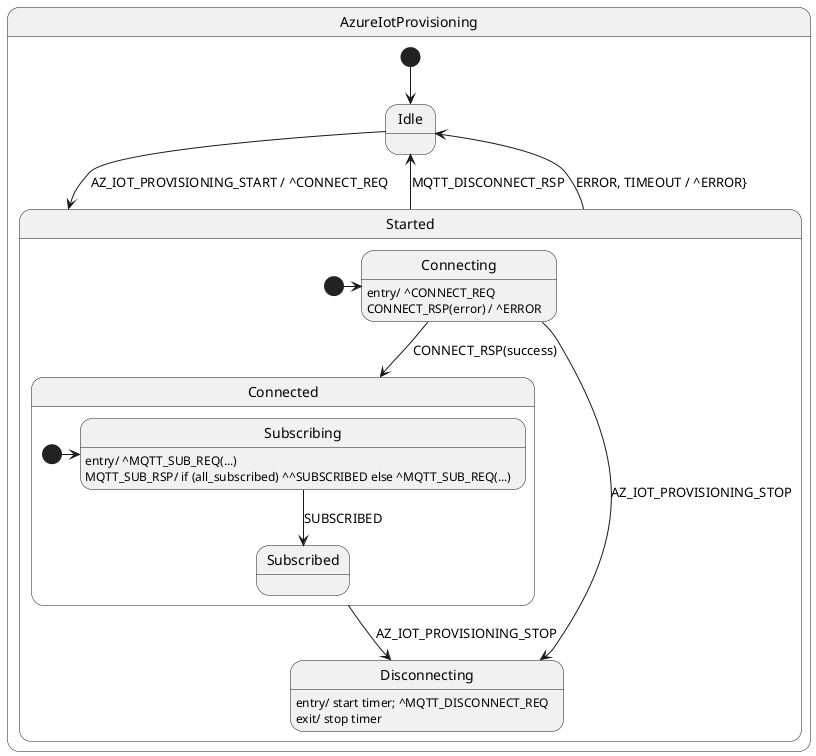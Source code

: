 @startuml

state AzureIotProvisioning {
state Idle
    state Started {
        state Connecting
        Connecting : entry/ ^CONNECT_REQ
        Connecting : CONNECT_RSP(error) / ^ERROR

        state Connected {
            state Subscribing
            Subscribing : entry/ ^MQTT_SUB_REQ(...)
            Subscribing : MQTT_SUB_RSP/ if (all_subscribed) ^^SUBSCRIBED else ^MQTT_SUB_REQ(...)
            state Subscribed {

            }

            [*] -> Subscribing
            Subscribing --> Subscribed : SUBSCRIBED
        }

        state Disconnecting
        Disconnecting : entry/ start timer; ^MQTT_DISCONNECT_REQ
        Disconnecting : exit/ stop timer

        [*] -> Connecting
        Connecting --> Connected : CONNECT_RSP(success)
        Connecting --> Disconnecting : AZ_IOT_PROVISIONING_STOP
        Connected --> Disconnecting : AZ_IOT_PROVISIONING_STOP
    }

    [*] --> Idle
    Idle -> Started : AZ_IOT_PROVISIONING_START / ^CONNECT_REQ
    Started --> Idle : MQTT_DISCONNECT_RSP
    Started --> Idle : ERROR, TIMEOUT / ^ERROR}

@enduml
